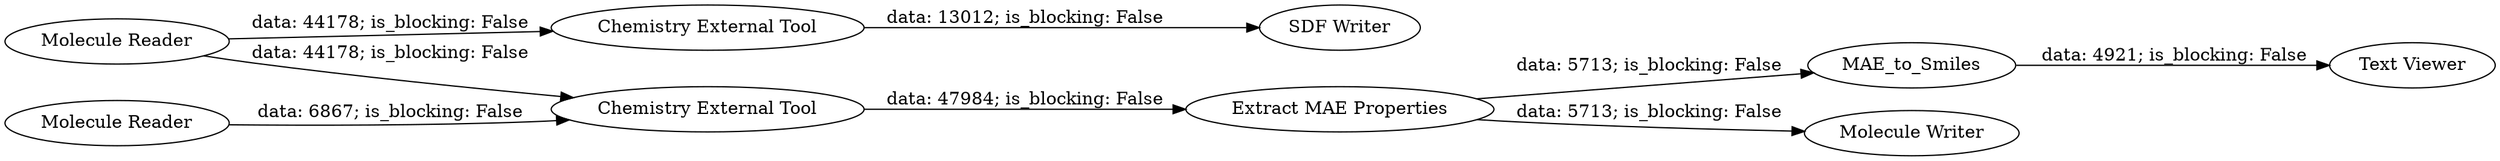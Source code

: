 digraph {
	"-102404880207185303_8246" [label="Chemistry External Tool"]
	"-102404880207185303_9159" [label="Molecule Reader"]
	"-102404880207185303_8247" [label="Chemistry External Tool"]
	"-102404880207185303_9160" [label="SDF Writer"]
	"-102404880207185303_8240" [label=MAE_to_Smiles]
	"-102404880207185303_8229" [label="Molecule Reader"]
	"-102404880207185303_8239" [label="Text Viewer"]
	"-102404880207185303_8389" [label="Molecule Writer"]
	"-102404880207185303_8237" [label="Extract MAE Properties"]
	"-102404880207185303_8247" -> "-102404880207185303_9160" [label="data: 13012; is_blocking: False"]
	"-102404880207185303_8237" -> "-102404880207185303_8240" [label="data: 5713; is_blocking: False"]
	"-102404880207185303_8237" -> "-102404880207185303_8389" [label="data: 5713; is_blocking: False"]
	"-102404880207185303_8229" -> "-102404880207185303_8246" [label="data: 6867; is_blocking: False"]
	"-102404880207185303_8240" -> "-102404880207185303_8239" [label="data: 4921; is_blocking: False"]
	"-102404880207185303_9159" -> "-102404880207185303_8247" [label="data: 44178; is_blocking: False"]
	"-102404880207185303_8246" -> "-102404880207185303_8237" [label="data: 47984; is_blocking: False"]
	"-102404880207185303_9159" -> "-102404880207185303_8246" [label="data: 44178; is_blocking: False"]
	rankdir=LR
}

